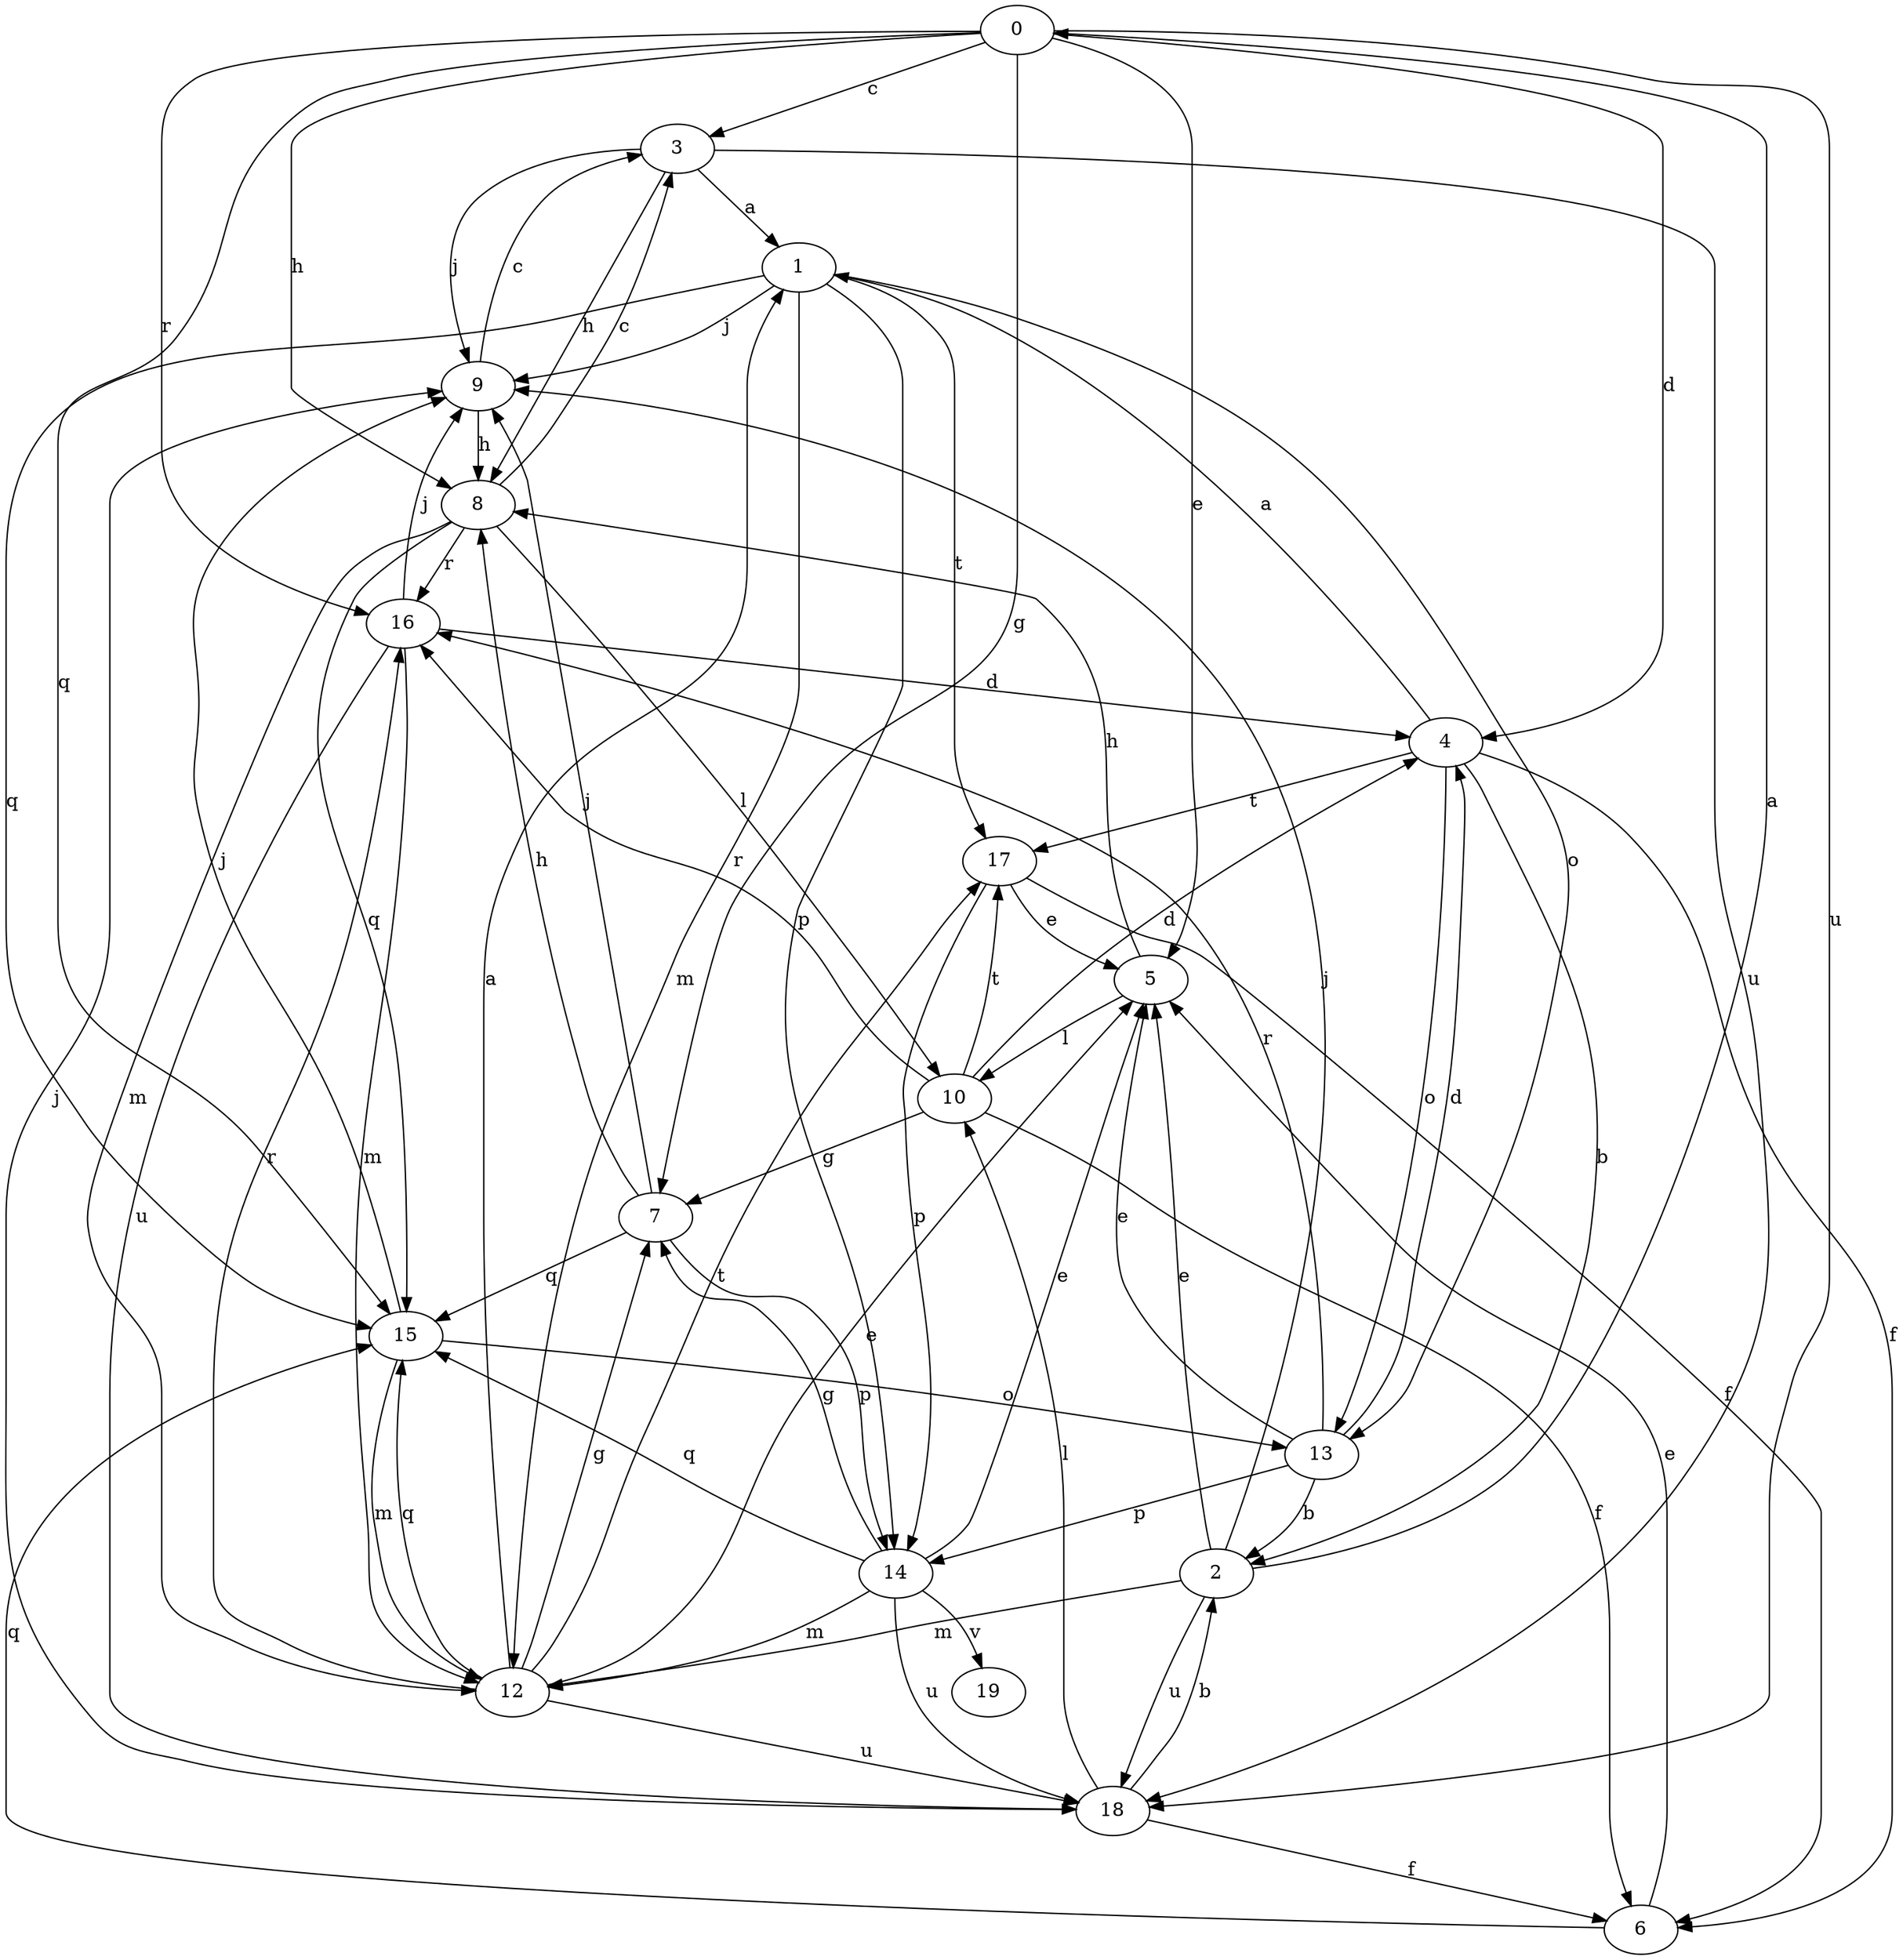strict digraph  {
0;
1;
2;
3;
4;
5;
6;
7;
8;
9;
10;
12;
13;
14;
15;
16;
17;
18;
19;
0 -> 3  [label=c];
0 -> 4  [label=d];
0 -> 5  [label=e];
0 -> 7  [label=g];
0 -> 8  [label=h];
0 -> 15  [label=q];
0 -> 16  [label=r];
0 -> 18  [label=u];
1 -> 9  [label=j];
1 -> 12  [label=m];
1 -> 13  [label=o];
1 -> 14  [label=p];
1 -> 15  [label=q];
1 -> 17  [label=t];
2 -> 0  [label=a];
2 -> 5  [label=e];
2 -> 9  [label=j];
2 -> 12  [label=m];
2 -> 18  [label=u];
3 -> 1  [label=a];
3 -> 8  [label=h];
3 -> 9  [label=j];
3 -> 18  [label=u];
4 -> 1  [label=a];
4 -> 2  [label=b];
4 -> 6  [label=f];
4 -> 13  [label=o];
4 -> 17  [label=t];
5 -> 8  [label=h];
5 -> 10  [label=l];
6 -> 5  [label=e];
6 -> 15  [label=q];
7 -> 8  [label=h];
7 -> 9  [label=j];
7 -> 14  [label=p];
7 -> 15  [label=q];
8 -> 3  [label=c];
8 -> 10  [label=l];
8 -> 12  [label=m];
8 -> 15  [label=q];
8 -> 16  [label=r];
9 -> 3  [label=c];
9 -> 8  [label=h];
10 -> 4  [label=d];
10 -> 6  [label=f];
10 -> 7  [label=g];
10 -> 16  [label=r];
10 -> 17  [label=t];
12 -> 1  [label=a];
12 -> 5  [label=e];
12 -> 7  [label=g];
12 -> 15  [label=q];
12 -> 16  [label=r];
12 -> 17  [label=t];
12 -> 18  [label=u];
13 -> 2  [label=b];
13 -> 4  [label=d];
13 -> 5  [label=e];
13 -> 14  [label=p];
13 -> 16  [label=r];
14 -> 5  [label=e];
14 -> 7  [label=g];
14 -> 12  [label=m];
14 -> 15  [label=q];
14 -> 18  [label=u];
14 -> 19  [label=v];
15 -> 9  [label=j];
15 -> 12  [label=m];
15 -> 13  [label=o];
16 -> 4  [label=d];
16 -> 9  [label=j];
16 -> 12  [label=m];
16 -> 18  [label=u];
17 -> 5  [label=e];
17 -> 6  [label=f];
17 -> 14  [label=p];
18 -> 2  [label=b];
18 -> 6  [label=f];
18 -> 9  [label=j];
18 -> 10  [label=l];
}
